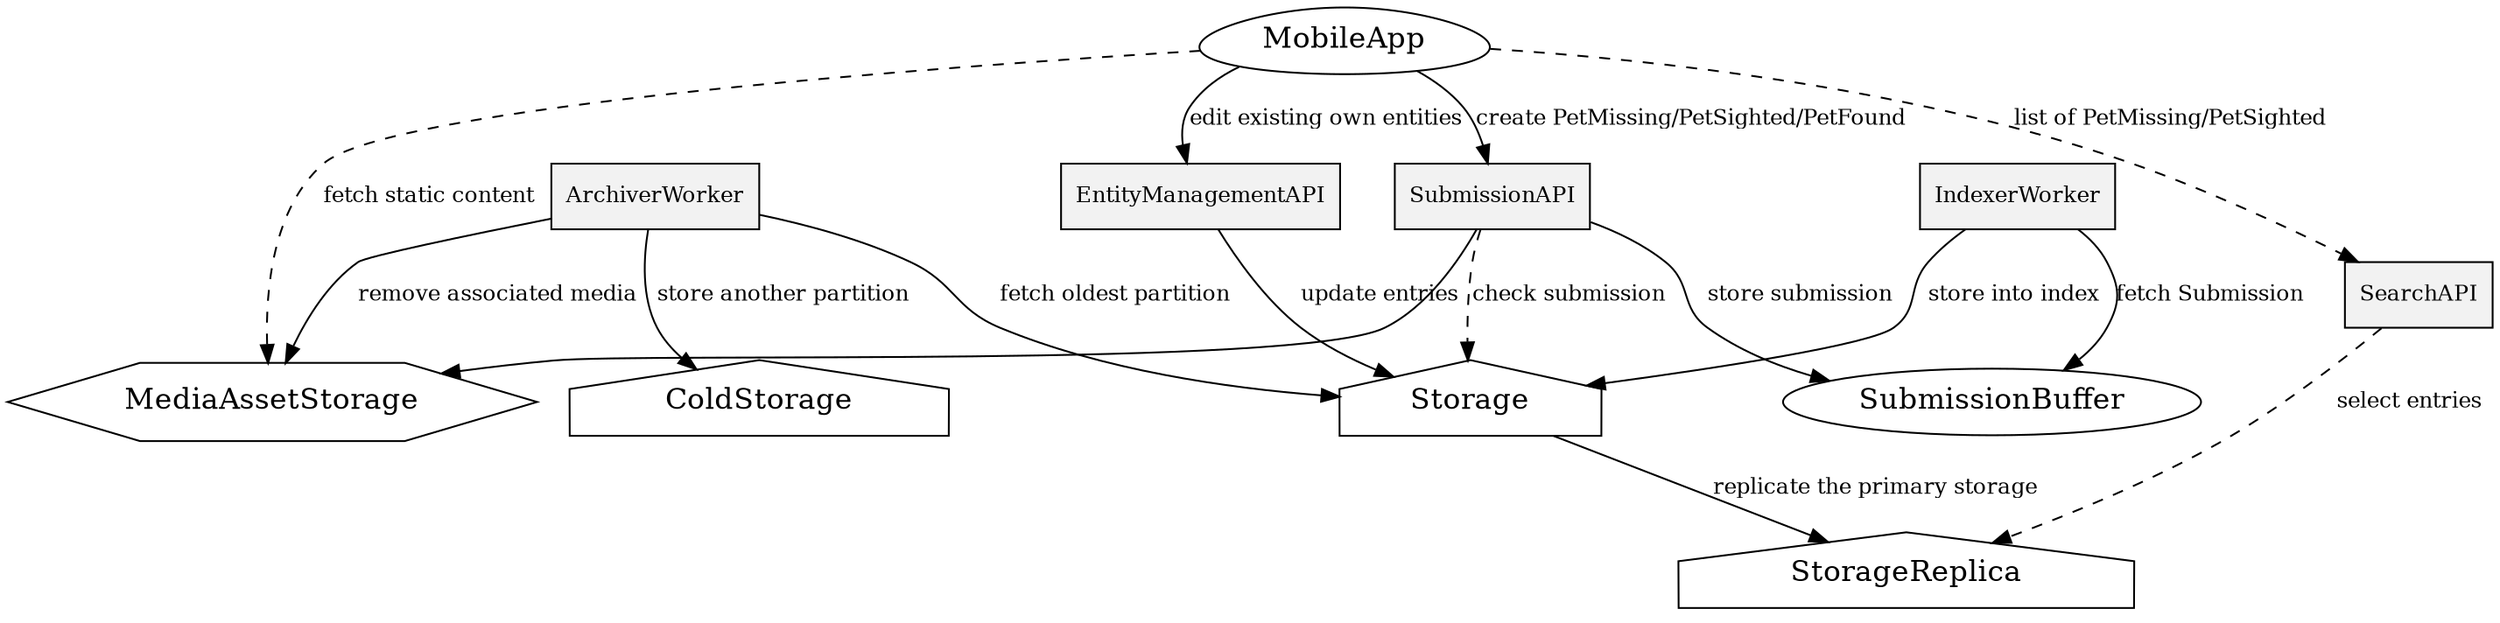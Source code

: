 digraph ComponentsMainFunctionality {
    // graph [
    //     label = "Components Diagram"
    //     labelloc = "t"
    // ]
    node [
        shape=egg
        fontsize=16
    ]
    MobileApp

    node [
        shape=house
        fontsize=16
    ]
    Storage
    StorageReplica
    ColdStorage

    node [
        shape=oval
        fontsize=16
    ]
    SubmissionBuffer

    node [
        shape=hexagon
    ]
    MediaAssetStorage

    node [
        shape=rect
        style=filled
        fillcolor=gray95
        fontsize=12
    ]
    edge [
        fontsize=12
    ]

    MobileApp -> SubmissionAPI [label = "create PetMissing/PetSighted/PetFound"]
    MobileApp -> SearchAPI [label = "list of PetMissing/PetSighted", style=dashed]
    MobileApp -> EntityManagementAPI [label = "edit existing own entities"]
    MobileApp -> MediaAssetStorage [label = "fetch static content", style=dashed]

    SubmissionAPI -> Storage [label = "check submission", style=dashed]
    SubmissionAPI -> SubmissionBuffer [label = "store submission"]
    SubmissionAPI -> MediaAssetStorage

    EntityManagementAPI -> Storage [label = "update entries"]
    
    IndexerWorker -> SubmissionBuffer [label = "fetch Submission"]
    IndexerWorker -> Storage [label = "store into index"]
    
    Storage -> StorageReplica [label = "replicate the primary storage"]
    SearchAPI -> StorageReplica [label = "select entries", style=dashed]

    ArchiverWorker -> Storage [label = "fetch oldest partition"]
    ArchiverWorker -> MediaAssetStorage [label = "remove associated media"]
    ArchiverWorker -> ColdStorage [label = "store another partition"]
}